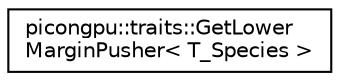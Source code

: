 digraph "Graphical Class Hierarchy"
{
 // LATEX_PDF_SIZE
  edge [fontname="Helvetica",fontsize="10",labelfontname="Helvetica",labelfontsize="10"];
  node [fontname="Helvetica",fontsize="10",shape=record];
  rankdir="LR";
  Node0 [label="picongpu::traits::GetLower\lMarginPusher\< T_Species \>",height=0.2,width=0.4,color="black", fillcolor="white", style="filled",URL="$structpicongpu_1_1traits_1_1_get_lower_margin_pusher.html",tooltip=" "];
}
